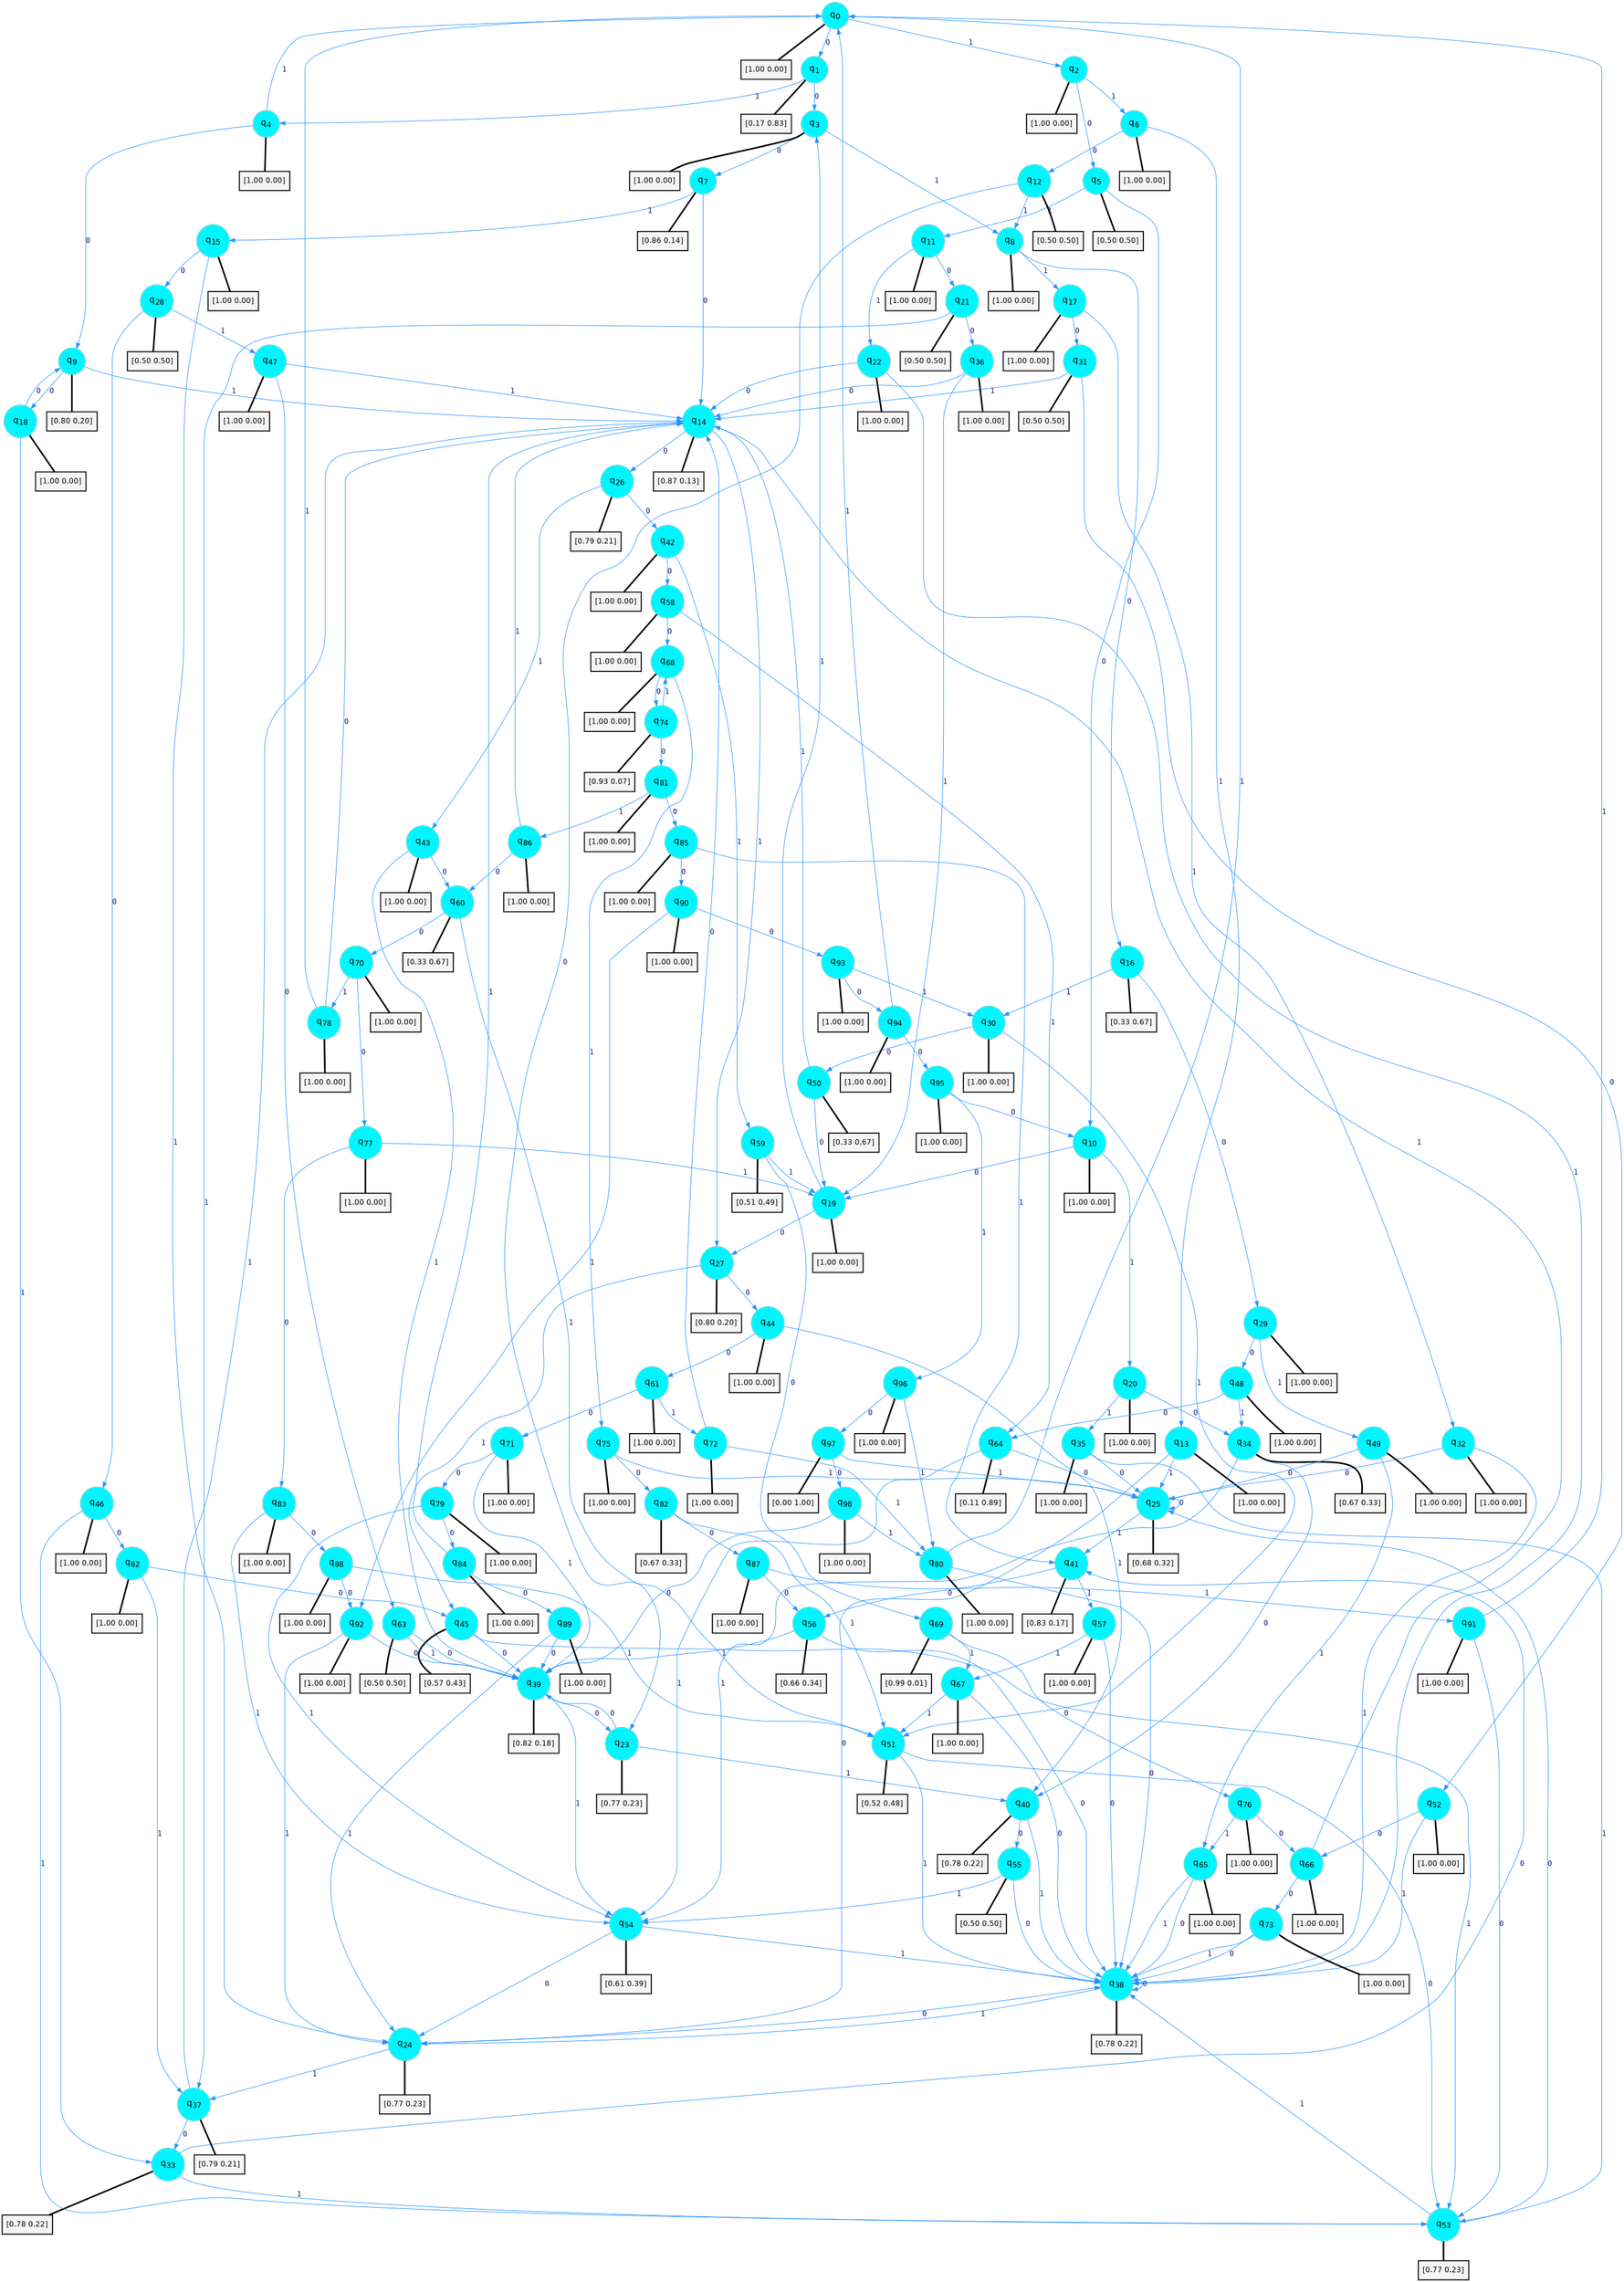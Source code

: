 digraph G {
graph [
bgcolor=transparent, dpi=300, rankdir=TD, size="40,25"];
node [
color=gray, fillcolor=turquoise1, fontcolor=black, fontname=Helvetica, fontsize=16, fontweight=bold, shape=circle, style=filled];
edge [
arrowsize=1, color=dodgerblue1, fontcolor=midnightblue, fontname=courier, fontweight=bold, penwidth=1, style=solid, weight=20];
0[label=<q<SUB>0</SUB>>];
1[label=<q<SUB>1</SUB>>];
2[label=<q<SUB>2</SUB>>];
3[label=<q<SUB>3</SUB>>];
4[label=<q<SUB>4</SUB>>];
5[label=<q<SUB>5</SUB>>];
6[label=<q<SUB>6</SUB>>];
7[label=<q<SUB>7</SUB>>];
8[label=<q<SUB>8</SUB>>];
9[label=<q<SUB>9</SUB>>];
10[label=<q<SUB>10</SUB>>];
11[label=<q<SUB>11</SUB>>];
12[label=<q<SUB>12</SUB>>];
13[label=<q<SUB>13</SUB>>];
14[label=<q<SUB>14</SUB>>];
15[label=<q<SUB>15</SUB>>];
16[label=<q<SUB>16</SUB>>];
17[label=<q<SUB>17</SUB>>];
18[label=<q<SUB>18</SUB>>];
19[label=<q<SUB>19</SUB>>];
20[label=<q<SUB>20</SUB>>];
21[label=<q<SUB>21</SUB>>];
22[label=<q<SUB>22</SUB>>];
23[label=<q<SUB>23</SUB>>];
24[label=<q<SUB>24</SUB>>];
25[label=<q<SUB>25</SUB>>];
26[label=<q<SUB>26</SUB>>];
27[label=<q<SUB>27</SUB>>];
28[label=<q<SUB>28</SUB>>];
29[label=<q<SUB>29</SUB>>];
30[label=<q<SUB>30</SUB>>];
31[label=<q<SUB>31</SUB>>];
32[label=<q<SUB>32</SUB>>];
33[label=<q<SUB>33</SUB>>];
34[label=<q<SUB>34</SUB>>];
35[label=<q<SUB>35</SUB>>];
36[label=<q<SUB>36</SUB>>];
37[label=<q<SUB>37</SUB>>];
38[label=<q<SUB>38</SUB>>];
39[label=<q<SUB>39</SUB>>];
40[label=<q<SUB>40</SUB>>];
41[label=<q<SUB>41</SUB>>];
42[label=<q<SUB>42</SUB>>];
43[label=<q<SUB>43</SUB>>];
44[label=<q<SUB>44</SUB>>];
45[label=<q<SUB>45</SUB>>];
46[label=<q<SUB>46</SUB>>];
47[label=<q<SUB>47</SUB>>];
48[label=<q<SUB>48</SUB>>];
49[label=<q<SUB>49</SUB>>];
50[label=<q<SUB>50</SUB>>];
51[label=<q<SUB>51</SUB>>];
52[label=<q<SUB>52</SUB>>];
53[label=<q<SUB>53</SUB>>];
54[label=<q<SUB>54</SUB>>];
55[label=<q<SUB>55</SUB>>];
56[label=<q<SUB>56</SUB>>];
57[label=<q<SUB>57</SUB>>];
58[label=<q<SUB>58</SUB>>];
59[label=<q<SUB>59</SUB>>];
60[label=<q<SUB>60</SUB>>];
61[label=<q<SUB>61</SUB>>];
62[label=<q<SUB>62</SUB>>];
63[label=<q<SUB>63</SUB>>];
64[label=<q<SUB>64</SUB>>];
65[label=<q<SUB>65</SUB>>];
66[label=<q<SUB>66</SUB>>];
67[label=<q<SUB>67</SUB>>];
68[label=<q<SUB>68</SUB>>];
69[label=<q<SUB>69</SUB>>];
70[label=<q<SUB>70</SUB>>];
71[label=<q<SUB>71</SUB>>];
72[label=<q<SUB>72</SUB>>];
73[label=<q<SUB>73</SUB>>];
74[label=<q<SUB>74</SUB>>];
75[label=<q<SUB>75</SUB>>];
76[label=<q<SUB>76</SUB>>];
77[label=<q<SUB>77</SUB>>];
78[label=<q<SUB>78</SUB>>];
79[label=<q<SUB>79</SUB>>];
80[label=<q<SUB>80</SUB>>];
81[label=<q<SUB>81</SUB>>];
82[label=<q<SUB>82</SUB>>];
83[label=<q<SUB>83</SUB>>];
84[label=<q<SUB>84</SUB>>];
85[label=<q<SUB>85</SUB>>];
86[label=<q<SUB>86</SUB>>];
87[label=<q<SUB>87</SUB>>];
88[label=<q<SUB>88</SUB>>];
89[label=<q<SUB>89</SUB>>];
90[label=<q<SUB>90</SUB>>];
91[label=<q<SUB>91</SUB>>];
92[label=<q<SUB>92</SUB>>];
93[label=<q<SUB>93</SUB>>];
94[label=<q<SUB>94</SUB>>];
95[label=<q<SUB>95</SUB>>];
96[label=<q<SUB>96</SUB>>];
97[label=<q<SUB>97</SUB>>];
98[label=<q<SUB>98</SUB>>];
99[label="[1.00 0.00]", shape=box,fontcolor=black, fontname=Helvetica, fontsize=14, penwidth=2, fillcolor=whitesmoke,color=black];
100[label="[0.17 0.83]", shape=box,fontcolor=black, fontname=Helvetica, fontsize=14, penwidth=2, fillcolor=whitesmoke,color=black];
101[label="[1.00 0.00]", shape=box,fontcolor=black, fontname=Helvetica, fontsize=14, penwidth=2, fillcolor=whitesmoke,color=black];
102[label="[1.00 0.00]", shape=box,fontcolor=black, fontname=Helvetica, fontsize=14, penwidth=2, fillcolor=whitesmoke,color=black];
103[label="[1.00 0.00]", shape=box,fontcolor=black, fontname=Helvetica, fontsize=14, penwidth=2, fillcolor=whitesmoke,color=black];
104[label="[0.50 0.50]", shape=box,fontcolor=black, fontname=Helvetica, fontsize=14, penwidth=2, fillcolor=whitesmoke,color=black];
105[label="[1.00 0.00]", shape=box,fontcolor=black, fontname=Helvetica, fontsize=14, penwidth=2, fillcolor=whitesmoke,color=black];
106[label="[0.86 0.14]", shape=box,fontcolor=black, fontname=Helvetica, fontsize=14, penwidth=2, fillcolor=whitesmoke,color=black];
107[label="[1.00 0.00]", shape=box,fontcolor=black, fontname=Helvetica, fontsize=14, penwidth=2, fillcolor=whitesmoke,color=black];
108[label="[0.80 0.20]", shape=box,fontcolor=black, fontname=Helvetica, fontsize=14, penwidth=2, fillcolor=whitesmoke,color=black];
109[label="[1.00 0.00]", shape=box,fontcolor=black, fontname=Helvetica, fontsize=14, penwidth=2, fillcolor=whitesmoke,color=black];
110[label="[1.00 0.00]", shape=box,fontcolor=black, fontname=Helvetica, fontsize=14, penwidth=2, fillcolor=whitesmoke,color=black];
111[label="[0.50 0.50]", shape=box,fontcolor=black, fontname=Helvetica, fontsize=14, penwidth=2, fillcolor=whitesmoke,color=black];
112[label="[1.00 0.00]", shape=box,fontcolor=black, fontname=Helvetica, fontsize=14, penwidth=2, fillcolor=whitesmoke,color=black];
113[label="[0.87 0.13]", shape=box,fontcolor=black, fontname=Helvetica, fontsize=14, penwidth=2, fillcolor=whitesmoke,color=black];
114[label="[1.00 0.00]", shape=box,fontcolor=black, fontname=Helvetica, fontsize=14, penwidth=2, fillcolor=whitesmoke,color=black];
115[label="[0.33 0.67]", shape=box,fontcolor=black, fontname=Helvetica, fontsize=14, penwidth=2, fillcolor=whitesmoke,color=black];
116[label="[1.00 0.00]", shape=box,fontcolor=black, fontname=Helvetica, fontsize=14, penwidth=2, fillcolor=whitesmoke,color=black];
117[label="[1.00 0.00]", shape=box,fontcolor=black, fontname=Helvetica, fontsize=14, penwidth=2, fillcolor=whitesmoke,color=black];
118[label="[1.00 0.00]", shape=box,fontcolor=black, fontname=Helvetica, fontsize=14, penwidth=2, fillcolor=whitesmoke,color=black];
119[label="[1.00 0.00]", shape=box,fontcolor=black, fontname=Helvetica, fontsize=14, penwidth=2, fillcolor=whitesmoke,color=black];
120[label="[0.50 0.50]", shape=box,fontcolor=black, fontname=Helvetica, fontsize=14, penwidth=2, fillcolor=whitesmoke,color=black];
121[label="[1.00 0.00]", shape=box,fontcolor=black, fontname=Helvetica, fontsize=14, penwidth=2, fillcolor=whitesmoke,color=black];
122[label="[0.77 0.23]", shape=box,fontcolor=black, fontname=Helvetica, fontsize=14, penwidth=2, fillcolor=whitesmoke,color=black];
123[label="[0.77 0.23]", shape=box,fontcolor=black, fontname=Helvetica, fontsize=14, penwidth=2, fillcolor=whitesmoke,color=black];
124[label="[0.68 0.32]", shape=box,fontcolor=black, fontname=Helvetica, fontsize=14, penwidth=2, fillcolor=whitesmoke,color=black];
125[label="[0.79 0.21]", shape=box,fontcolor=black, fontname=Helvetica, fontsize=14, penwidth=2, fillcolor=whitesmoke,color=black];
126[label="[0.80 0.20]", shape=box,fontcolor=black, fontname=Helvetica, fontsize=14, penwidth=2, fillcolor=whitesmoke,color=black];
127[label="[0.50 0.50]", shape=box,fontcolor=black, fontname=Helvetica, fontsize=14, penwidth=2, fillcolor=whitesmoke,color=black];
128[label="[1.00 0.00]", shape=box,fontcolor=black, fontname=Helvetica, fontsize=14, penwidth=2, fillcolor=whitesmoke,color=black];
129[label="[1.00 0.00]", shape=box,fontcolor=black, fontname=Helvetica, fontsize=14, penwidth=2, fillcolor=whitesmoke,color=black];
130[label="[0.50 0.50]", shape=box,fontcolor=black, fontname=Helvetica, fontsize=14, penwidth=2, fillcolor=whitesmoke,color=black];
131[label="[1.00 0.00]", shape=box,fontcolor=black, fontname=Helvetica, fontsize=14, penwidth=2, fillcolor=whitesmoke,color=black];
132[label="[0.78 0.22]", shape=box,fontcolor=black, fontname=Helvetica, fontsize=14, penwidth=2, fillcolor=whitesmoke,color=black];
133[label="[0.67 0.33]", shape=box,fontcolor=black, fontname=Helvetica, fontsize=14, penwidth=2, fillcolor=whitesmoke,color=black];
134[label="[1.00 0.00]", shape=box,fontcolor=black, fontname=Helvetica, fontsize=14, penwidth=2, fillcolor=whitesmoke,color=black];
135[label="[1.00 0.00]", shape=box,fontcolor=black, fontname=Helvetica, fontsize=14, penwidth=2, fillcolor=whitesmoke,color=black];
136[label="[0.79 0.21]", shape=box,fontcolor=black, fontname=Helvetica, fontsize=14, penwidth=2, fillcolor=whitesmoke,color=black];
137[label="[0.78 0.22]", shape=box,fontcolor=black, fontname=Helvetica, fontsize=14, penwidth=2, fillcolor=whitesmoke,color=black];
138[label="[0.82 0.18]", shape=box,fontcolor=black, fontname=Helvetica, fontsize=14, penwidth=2, fillcolor=whitesmoke,color=black];
139[label="[0.78 0.22]", shape=box,fontcolor=black, fontname=Helvetica, fontsize=14, penwidth=2, fillcolor=whitesmoke,color=black];
140[label="[0.83 0.17]", shape=box,fontcolor=black, fontname=Helvetica, fontsize=14, penwidth=2, fillcolor=whitesmoke,color=black];
141[label="[1.00 0.00]", shape=box,fontcolor=black, fontname=Helvetica, fontsize=14, penwidth=2, fillcolor=whitesmoke,color=black];
142[label="[1.00 0.00]", shape=box,fontcolor=black, fontname=Helvetica, fontsize=14, penwidth=2, fillcolor=whitesmoke,color=black];
143[label="[1.00 0.00]", shape=box,fontcolor=black, fontname=Helvetica, fontsize=14, penwidth=2, fillcolor=whitesmoke,color=black];
144[label="[0.57 0.43]", shape=box,fontcolor=black, fontname=Helvetica, fontsize=14, penwidth=2, fillcolor=whitesmoke,color=black];
145[label="[1.00 0.00]", shape=box,fontcolor=black, fontname=Helvetica, fontsize=14, penwidth=2, fillcolor=whitesmoke,color=black];
146[label="[1.00 0.00]", shape=box,fontcolor=black, fontname=Helvetica, fontsize=14, penwidth=2, fillcolor=whitesmoke,color=black];
147[label="[1.00 0.00]", shape=box,fontcolor=black, fontname=Helvetica, fontsize=14, penwidth=2, fillcolor=whitesmoke,color=black];
148[label="[1.00 0.00]", shape=box,fontcolor=black, fontname=Helvetica, fontsize=14, penwidth=2, fillcolor=whitesmoke,color=black];
149[label="[0.33 0.67]", shape=box,fontcolor=black, fontname=Helvetica, fontsize=14, penwidth=2, fillcolor=whitesmoke,color=black];
150[label="[0.52 0.48]", shape=box,fontcolor=black, fontname=Helvetica, fontsize=14, penwidth=2, fillcolor=whitesmoke,color=black];
151[label="[1.00 0.00]", shape=box,fontcolor=black, fontname=Helvetica, fontsize=14, penwidth=2, fillcolor=whitesmoke,color=black];
152[label="[0.77 0.23]", shape=box,fontcolor=black, fontname=Helvetica, fontsize=14, penwidth=2, fillcolor=whitesmoke,color=black];
153[label="[0.61 0.39]", shape=box,fontcolor=black, fontname=Helvetica, fontsize=14, penwidth=2, fillcolor=whitesmoke,color=black];
154[label="[0.50 0.50]", shape=box,fontcolor=black, fontname=Helvetica, fontsize=14, penwidth=2, fillcolor=whitesmoke,color=black];
155[label="[0.66 0.34]", shape=box,fontcolor=black, fontname=Helvetica, fontsize=14, penwidth=2, fillcolor=whitesmoke,color=black];
156[label="[1.00 0.00]", shape=box,fontcolor=black, fontname=Helvetica, fontsize=14, penwidth=2, fillcolor=whitesmoke,color=black];
157[label="[1.00 0.00]", shape=box,fontcolor=black, fontname=Helvetica, fontsize=14, penwidth=2, fillcolor=whitesmoke,color=black];
158[label="[0.51 0.49]", shape=box,fontcolor=black, fontname=Helvetica, fontsize=14, penwidth=2, fillcolor=whitesmoke,color=black];
159[label="[0.33 0.67]", shape=box,fontcolor=black, fontname=Helvetica, fontsize=14, penwidth=2, fillcolor=whitesmoke,color=black];
160[label="[1.00 0.00]", shape=box,fontcolor=black, fontname=Helvetica, fontsize=14, penwidth=2, fillcolor=whitesmoke,color=black];
161[label="[1.00 0.00]", shape=box,fontcolor=black, fontname=Helvetica, fontsize=14, penwidth=2, fillcolor=whitesmoke,color=black];
162[label="[0.50 0.50]", shape=box,fontcolor=black, fontname=Helvetica, fontsize=14, penwidth=2, fillcolor=whitesmoke,color=black];
163[label="[0.11 0.89]", shape=box,fontcolor=black, fontname=Helvetica, fontsize=14, penwidth=2, fillcolor=whitesmoke,color=black];
164[label="[1.00 0.00]", shape=box,fontcolor=black, fontname=Helvetica, fontsize=14, penwidth=2, fillcolor=whitesmoke,color=black];
165[label="[1.00 0.00]", shape=box,fontcolor=black, fontname=Helvetica, fontsize=14, penwidth=2, fillcolor=whitesmoke,color=black];
166[label="[1.00 0.00]", shape=box,fontcolor=black, fontname=Helvetica, fontsize=14, penwidth=2, fillcolor=whitesmoke,color=black];
167[label="[1.00 0.00]", shape=box,fontcolor=black, fontname=Helvetica, fontsize=14, penwidth=2, fillcolor=whitesmoke,color=black];
168[label="[0.99 0.01]", shape=box,fontcolor=black, fontname=Helvetica, fontsize=14, penwidth=2, fillcolor=whitesmoke,color=black];
169[label="[1.00 0.00]", shape=box,fontcolor=black, fontname=Helvetica, fontsize=14, penwidth=2, fillcolor=whitesmoke,color=black];
170[label="[1.00 0.00]", shape=box,fontcolor=black, fontname=Helvetica, fontsize=14, penwidth=2, fillcolor=whitesmoke,color=black];
171[label="[1.00 0.00]", shape=box,fontcolor=black, fontname=Helvetica, fontsize=14, penwidth=2, fillcolor=whitesmoke,color=black];
172[label="[1.00 0.00]", shape=box,fontcolor=black, fontname=Helvetica, fontsize=14, penwidth=2, fillcolor=whitesmoke,color=black];
173[label="[0.93 0.07]", shape=box,fontcolor=black, fontname=Helvetica, fontsize=14, penwidth=2, fillcolor=whitesmoke,color=black];
174[label="[1.00 0.00]", shape=box,fontcolor=black, fontname=Helvetica, fontsize=14, penwidth=2, fillcolor=whitesmoke,color=black];
175[label="[1.00 0.00]", shape=box,fontcolor=black, fontname=Helvetica, fontsize=14, penwidth=2, fillcolor=whitesmoke,color=black];
176[label="[1.00 0.00]", shape=box,fontcolor=black, fontname=Helvetica, fontsize=14, penwidth=2, fillcolor=whitesmoke,color=black];
177[label="[1.00 0.00]", shape=box,fontcolor=black, fontname=Helvetica, fontsize=14, penwidth=2, fillcolor=whitesmoke,color=black];
178[label="[1.00 0.00]", shape=box,fontcolor=black, fontname=Helvetica, fontsize=14, penwidth=2, fillcolor=whitesmoke,color=black];
179[label="[1.00 0.00]", shape=box,fontcolor=black, fontname=Helvetica, fontsize=14, penwidth=2, fillcolor=whitesmoke,color=black];
180[label="[1.00 0.00]", shape=box,fontcolor=black, fontname=Helvetica, fontsize=14, penwidth=2, fillcolor=whitesmoke,color=black];
181[label="[0.67 0.33]", shape=box,fontcolor=black, fontname=Helvetica, fontsize=14, penwidth=2, fillcolor=whitesmoke,color=black];
182[label="[1.00 0.00]", shape=box,fontcolor=black, fontname=Helvetica, fontsize=14, penwidth=2, fillcolor=whitesmoke,color=black];
183[label="[1.00 0.00]", shape=box,fontcolor=black, fontname=Helvetica, fontsize=14, penwidth=2, fillcolor=whitesmoke,color=black];
184[label="[1.00 0.00]", shape=box,fontcolor=black, fontname=Helvetica, fontsize=14, penwidth=2, fillcolor=whitesmoke,color=black];
185[label="[1.00 0.00]", shape=box,fontcolor=black, fontname=Helvetica, fontsize=14, penwidth=2, fillcolor=whitesmoke,color=black];
186[label="[1.00 0.00]", shape=box,fontcolor=black, fontname=Helvetica, fontsize=14, penwidth=2, fillcolor=whitesmoke,color=black];
187[label="[1.00 0.00]", shape=box,fontcolor=black, fontname=Helvetica, fontsize=14, penwidth=2, fillcolor=whitesmoke,color=black];
188[label="[1.00 0.00]", shape=box,fontcolor=black, fontname=Helvetica, fontsize=14, penwidth=2, fillcolor=whitesmoke,color=black];
189[label="[1.00 0.00]", shape=box,fontcolor=black, fontname=Helvetica, fontsize=14, penwidth=2, fillcolor=whitesmoke,color=black];
190[label="[1.00 0.00]", shape=box,fontcolor=black, fontname=Helvetica, fontsize=14, penwidth=2, fillcolor=whitesmoke,color=black];
191[label="[1.00 0.00]", shape=box,fontcolor=black, fontname=Helvetica, fontsize=14, penwidth=2, fillcolor=whitesmoke,color=black];
192[label="[1.00 0.00]", shape=box,fontcolor=black, fontname=Helvetica, fontsize=14, penwidth=2, fillcolor=whitesmoke,color=black];
193[label="[1.00 0.00]", shape=box,fontcolor=black, fontname=Helvetica, fontsize=14, penwidth=2, fillcolor=whitesmoke,color=black];
194[label="[1.00 0.00]", shape=box,fontcolor=black, fontname=Helvetica, fontsize=14, penwidth=2, fillcolor=whitesmoke,color=black];
195[label="[1.00 0.00]", shape=box,fontcolor=black, fontname=Helvetica, fontsize=14, penwidth=2, fillcolor=whitesmoke,color=black];
196[label="[0.00 1.00]", shape=box,fontcolor=black, fontname=Helvetica, fontsize=14, penwidth=2, fillcolor=whitesmoke,color=black];
197[label="[1.00 0.00]", shape=box,fontcolor=black, fontname=Helvetica, fontsize=14, penwidth=2, fillcolor=whitesmoke,color=black];
0->1 [label=0];
0->2 [label=1];
0->99 [arrowhead=none, penwidth=3,color=black];
1->3 [label=0];
1->4 [label=1];
1->100 [arrowhead=none, penwidth=3,color=black];
2->5 [label=0];
2->6 [label=1];
2->101 [arrowhead=none, penwidth=3,color=black];
3->7 [label=0];
3->8 [label=1];
3->102 [arrowhead=none, penwidth=3,color=black];
4->9 [label=0];
4->0 [label=1];
4->103 [arrowhead=none, penwidth=3,color=black];
5->10 [label=0];
5->11 [label=1];
5->104 [arrowhead=none, penwidth=3,color=black];
6->12 [label=0];
6->13 [label=1];
6->105 [arrowhead=none, penwidth=3,color=black];
7->14 [label=0];
7->15 [label=1];
7->106 [arrowhead=none, penwidth=3,color=black];
8->16 [label=0];
8->17 [label=1];
8->107 [arrowhead=none, penwidth=3,color=black];
9->18 [label=0];
9->14 [label=1];
9->108 [arrowhead=none, penwidth=3,color=black];
10->19 [label=0];
10->20 [label=1];
10->109 [arrowhead=none, penwidth=3,color=black];
11->21 [label=0];
11->22 [label=1];
11->110 [arrowhead=none, penwidth=3,color=black];
12->23 [label=0];
12->8 [label=1];
12->111 [arrowhead=none, penwidth=3,color=black];
13->24 [label=0];
13->25 [label=1];
13->112 [arrowhead=none, penwidth=3,color=black];
14->26 [label=0];
14->27 [label=1];
14->113 [arrowhead=none, penwidth=3,color=black];
15->28 [label=0];
15->24 [label=1];
15->114 [arrowhead=none, penwidth=3,color=black];
16->29 [label=0];
16->30 [label=1];
16->115 [arrowhead=none, penwidth=3,color=black];
17->31 [label=0];
17->32 [label=1];
17->116 [arrowhead=none, penwidth=3,color=black];
18->9 [label=0];
18->33 [label=1];
18->117 [arrowhead=none, penwidth=3,color=black];
19->27 [label=0];
19->3 [label=1];
19->118 [arrowhead=none, penwidth=3,color=black];
20->34 [label=0];
20->35 [label=1];
20->119 [arrowhead=none, penwidth=3,color=black];
21->36 [label=0];
21->37 [label=1];
21->120 [arrowhead=none, penwidth=3,color=black];
22->14 [label=0];
22->38 [label=1];
22->121 [arrowhead=none, penwidth=3,color=black];
23->39 [label=0];
23->40 [label=1];
23->122 [arrowhead=none, penwidth=3,color=black];
24->38 [label=0];
24->37 [label=1];
24->123 [arrowhead=none, penwidth=3,color=black];
25->25 [label=0];
25->41 [label=1];
25->124 [arrowhead=none, penwidth=3,color=black];
26->42 [label=0];
26->43 [label=1];
26->125 [arrowhead=none, penwidth=3,color=black];
27->44 [label=0];
27->45 [label=1];
27->126 [arrowhead=none, penwidth=3,color=black];
28->46 [label=0];
28->47 [label=1];
28->127 [arrowhead=none, penwidth=3,color=black];
29->48 [label=0];
29->49 [label=1];
29->128 [arrowhead=none, penwidth=3,color=black];
30->50 [label=0];
30->51 [label=1];
30->129 [arrowhead=none, penwidth=3,color=black];
31->52 [label=0];
31->14 [label=1];
31->130 [arrowhead=none, penwidth=3,color=black];
32->25 [label=0];
32->38 [label=1];
32->131 [arrowhead=none, penwidth=3,color=black];
33->41 [label=0];
33->53 [label=1];
33->132 [arrowhead=none, penwidth=3,color=black];
34->40 [label=0];
34->54 [label=1];
34->133 [arrowhead=none, penwidth=3,color=black];
35->25 [label=0];
35->53 [label=1];
35->134 [arrowhead=none, penwidth=3,color=black];
36->14 [label=0];
36->19 [label=1];
36->135 [arrowhead=none, penwidth=3,color=black];
37->33 [label=0];
37->14 [label=1];
37->136 [arrowhead=none, penwidth=3,color=black];
38->38 [label=0];
38->24 [label=1];
38->137 [arrowhead=none, penwidth=3,color=black];
39->23 [label=0];
39->54 [label=1];
39->138 [arrowhead=none, penwidth=3,color=black];
40->55 [label=0];
40->38 [label=1];
40->139 [arrowhead=none, penwidth=3,color=black];
41->56 [label=0];
41->57 [label=1];
41->140 [arrowhead=none, penwidth=3,color=black];
42->58 [label=0];
42->59 [label=1];
42->141 [arrowhead=none, penwidth=3,color=black];
43->60 [label=0];
43->39 [label=1];
43->142 [arrowhead=none, penwidth=3,color=black];
44->61 [label=0];
44->40 [label=1];
44->143 [arrowhead=none, penwidth=3,color=black];
45->39 [label=0];
45->53 [label=1];
45->144 [arrowhead=none, penwidth=3,color=black];
46->62 [label=0];
46->53 [label=1];
46->145 [arrowhead=none, penwidth=3,color=black];
47->63 [label=0];
47->14 [label=1];
47->146 [arrowhead=none, penwidth=3,color=black];
48->64 [label=0];
48->34 [label=1];
48->147 [arrowhead=none, penwidth=3,color=black];
49->25 [label=0];
49->65 [label=1];
49->148 [arrowhead=none, penwidth=3,color=black];
50->19 [label=0];
50->14 [label=1];
50->149 [arrowhead=none, penwidth=3,color=black];
51->53 [label=0];
51->38 [label=1];
51->150 [arrowhead=none, penwidth=3,color=black];
52->66 [label=0];
52->38 [label=1];
52->151 [arrowhead=none, penwidth=3,color=black];
53->25 [label=0];
53->38 [label=1];
53->152 [arrowhead=none, penwidth=3,color=black];
54->24 [label=0];
54->38 [label=1];
54->153 [arrowhead=none, penwidth=3,color=black];
55->38 [label=0];
55->54 [label=1];
55->154 [arrowhead=none, penwidth=3,color=black];
56->38 [label=0];
56->39 [label=1];
56->155 [arrowhead=none, penwidth=3,color=black];
57->38 [label=0];
57->67 [label=1];
57->156 [arrowhead=none, penwidth=3,color=black];
58->68 [label=0];
58->64 [label=1];
58->157 [arrowhead=none, penwidth=3,color=black];
59->69 [label=0];
59->19 [label=1];
59->158 [arrowhead=none, penwidth=3,color=black];
60->70 [label=0];
60->51 [label=1];
60->159 [arrowhead=none, penwidth=3,color=black];
61->71 [label=0];
61->72 [label=1];
61->160 [arrowhead=none, penwidth=3,color=black];
62->45 [label=0];
62->37 [label=1];
62->161 [arrowhead=none, penwidth=3,color=black];
63->39 [label=0];
63->39 [label=1];
63->162 [arrowhead=none, penwidth=3,color=black];
64->25 [label=0];
64->54 [label=1];
64->163 [arrowhead=none, penwidth=3,color=black];
65->38 [label=0];
65->38 [label=1];
65->164 [arrowhead=none, penwidth=3,color=black];
66->73 [label=0];
66->14 [label=1];
66->165 [arrowhead=none, penwidth=3,color=black];
67->38 [label=0];
67->51 [label=1];
67->166 [arrowhead=none, penwidth=3,color=black];
68->74 [label=0];
68->75 [label=1];
68->167 [arrowhead=none, penwidth=3,color=black];
69->76 [label=0];
69->67 [label=1];
69->168 [arrowhead=none, penwidth=3,color=black];
70->77 [label=0];
70->78 [label=1];
70->169 [arrowhead=none, penwidth=3,color=black];
71->79 [label=0];
71->39 [label=1];
71->170 [arrowhead=none, penwidth=3,color=black];
72->14 [label=0];
72->80 [label=1];
72->171 [arrowhead=none, penwidth=3,color=black];
73->38 [label=0];
73->38 [label=1];
73->172 [arrowhead=none, penwidth=3,color=black];
74->81 [label=0];
74->68 [label=1];
74->173 [arrowhead=none, penwidth=3,color=black];
75->82 [label=0];
75->25 [label=1];
75->174 [arrowhead=none, penwidth=3,color=black];
76->66 [label=0];
76->65 [label=1];
76->175 [arrowhead=none, penwidth=3,color=black];
77->83 [label=0];
77->19 [label=1];
77->176 [arrowhead=none, penwidth=3,color=black];
78->14 [label=0];
78->0 [label=1];
78->177 [arrowhead=none, penwidth=3,color=black];
79->84 [label=0];
79->54 [label=1];
79->178 [arrowhead=none, penwidth=3,color=black];
80->38 [label=0];
80->0 [label=1];
80->179 [arrowhead=none, penwidth=3,color=black];
81->85 [label=0];
81->86 [label=1];
81->180 [arrowhead=none, penwidth=3,color=black];
82->87 [label=0];
82->51 [label=1];
82->181 [arrowhead=none, penwidth=3,color=black];
83->88 [label=0];
83->54 [label=1];
83->182 [arrowhead=none, penwidth=3,color=black];
84->89 [label=0];
84->14 [label=1];
84->183 [arrowhead=none, penwidth=3,color=black];
85->90 [label=0];
85->41 [label=1];
85->184 [arrowhead=none, penwidth=3,color=black];
86->60 [label=0];
86->14 [label=1];
86->185 [arrowhead=none, penwidth=3,color=black];
87->56 [label=0];
87->91 [label=1];
87->186 [arrowhead=none, penwidth=3,color=black];
88->92 [label=0];
88->51 [label=1];
88->187 [arrowhead=none, penwidth=3,color=black];
89->39 [label=0];
89->24 [label=1];
89->188 [arrowhead=none, penwidth=3,color=black];
90->93 [label=0];
90->92 [label=1];
90->189 [arrowhead=none, penwidth=3,color=black];
91->53 [label=0];
91->0 [label=1];
91->190 [arrowhead=none, penwidth=3,color=black];
92->39 [label=0];
92->24 [label=1];
92->191 [arrowhead=none, penwidth=3,color=black];
93->94 [label=0];
93->30 [label=1];
93->192 [arrowhead=none, penwidth=3,color=black];
94->95 [label=0];
94->0 [label=1];
94->193 [arrowhead=none, penwidth=3,color=black];
95->10 [label=0];
95->96 [label=1];
95->194 [arrowhead=none, penwidth=3,color=black];
96->97 [label=0];
96->80 [label=1];
96->195 [arrowhead=none, penwidth=3,color=black];
97->98 [label=0];
97->25 [label=1];
97->196 [arrowhead=none, penwidth=3,color=black];
98->39 [label=0];
98->80 [label=1];
98->197 [arrowhead=none, penwidth=3,color=black];
}
